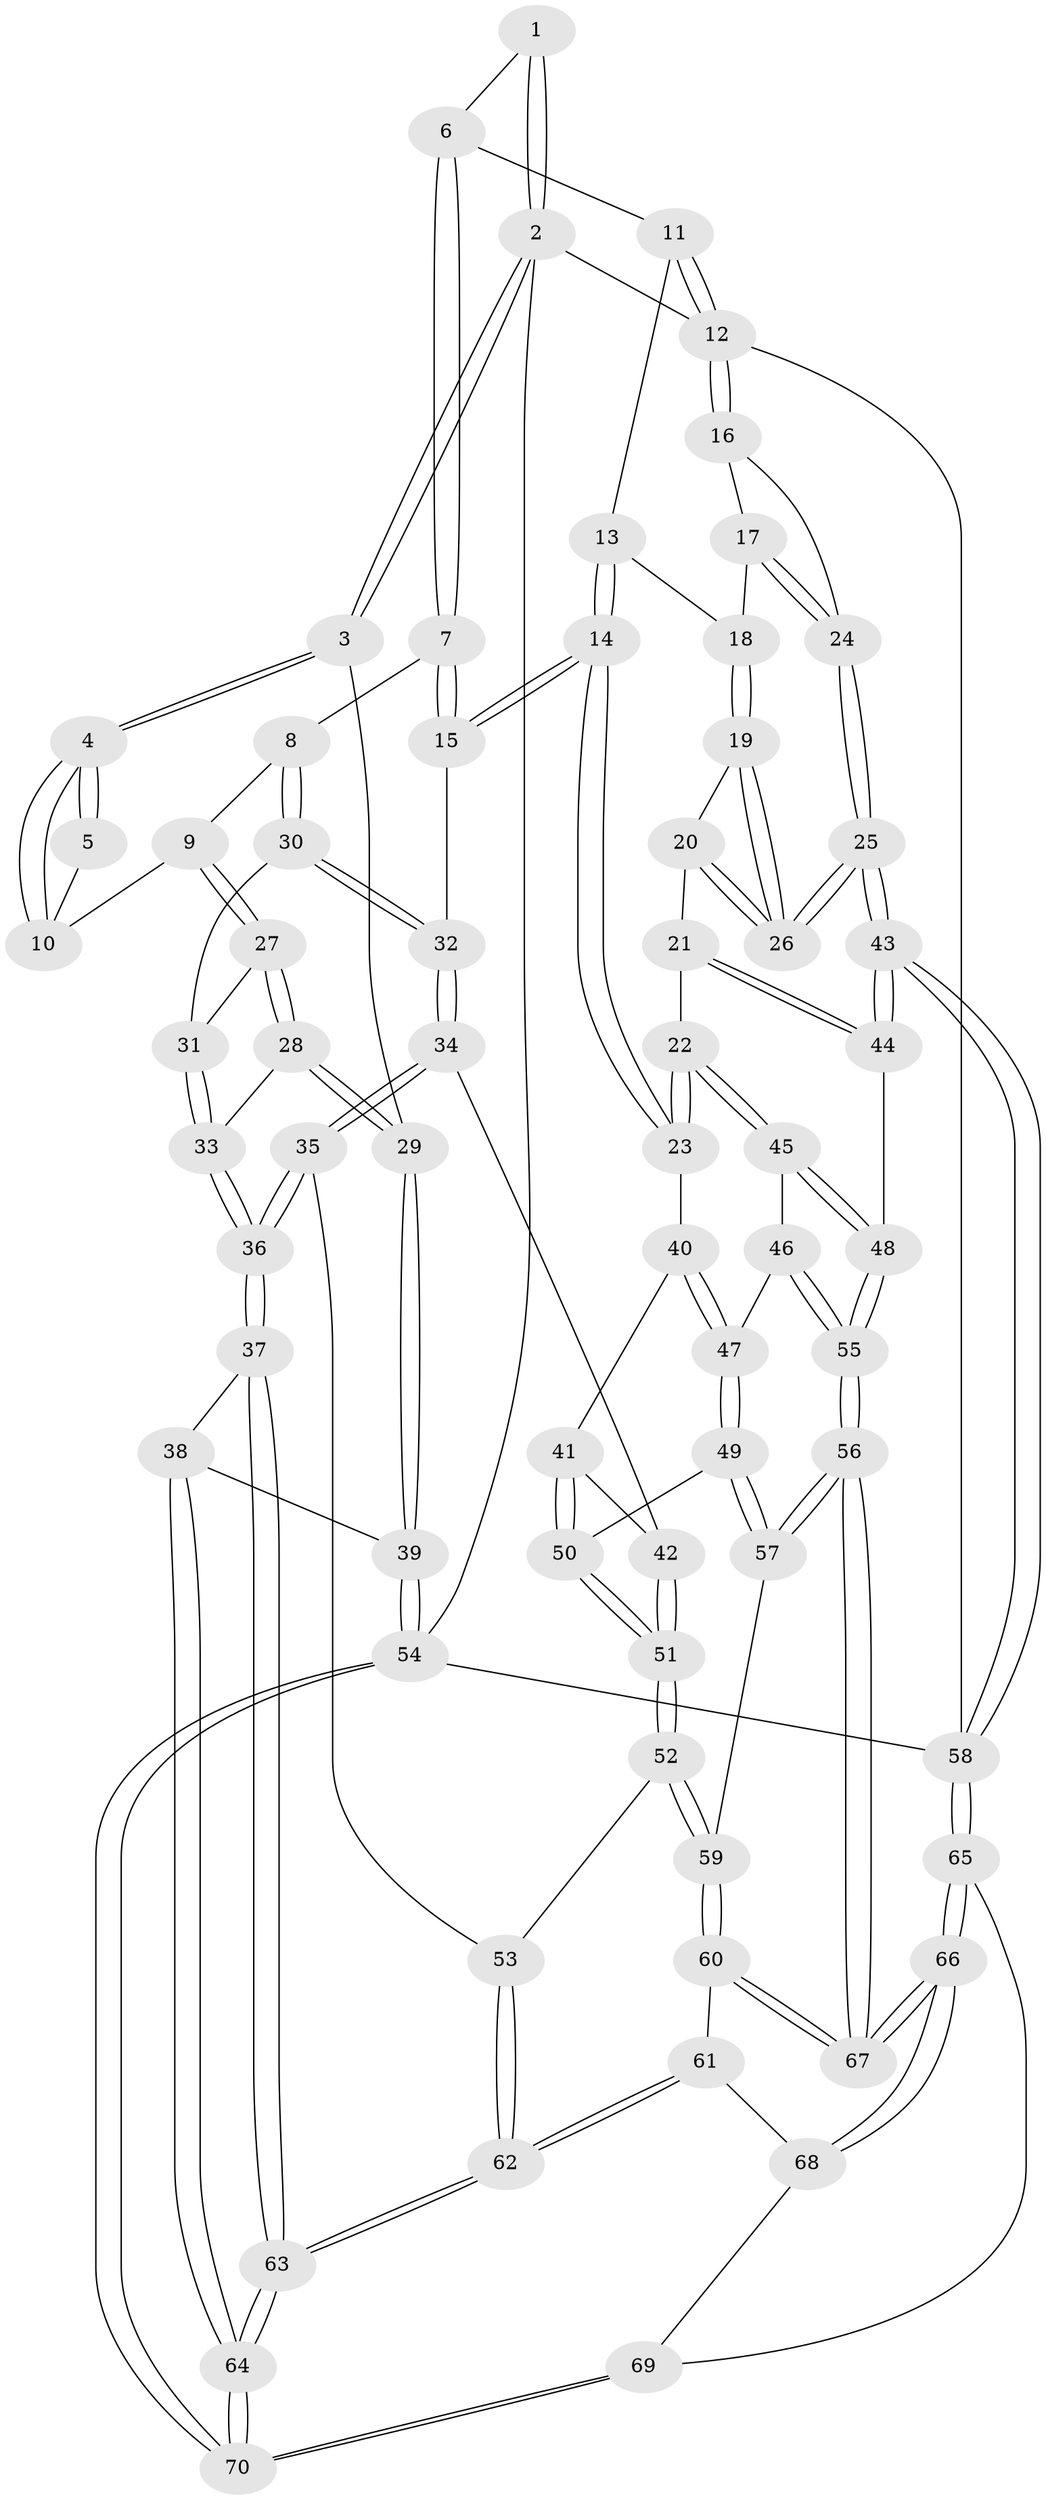 // Generated by graph-tools (version 1.1) at 2025/03/03/09/25 03:03:17]
// undirected, 70 vertices, 172 edges
graph export_dot {
graph [start="1"]
  node [color=gray90,style=filled];
  1 [pos="+0.24318835148156626+0"];
  2 [pos="+0+0"];
  3 [pos="+0+0.1898814107330195"];
  4 [pos="+0+0.17747200953186953"];
  5 [pos="+0.08992839214503372+0"];
  6 [pos="+0.2986705381715631+0"];
  7 [pos="+0.28448865105996135+0.11678610348822456"];
  8 [pos="+0.23533324982895223+0.14653422709350605"];
  9 [pos="+0.08139627837303641+0.17511625965372346"];
  10 [pos="+0.027478601752077385+0.16612910511299703"];
  11 [pos="+0.7236013238458039+0"];
  12 [pos="+1+0"];
  13 [pos="+0.7130264501003223+0.011038371701539755"];
  14 [pos="+0.5117432599226267+0.30071528399531944"];
  15 [pos="+0.4010101999445038+0.2501660188185857"];
  16 [pos="+1+0.16384941952956225"];
  17 [pos="+0.8488240655806571+0.13391973922386477"];
  18 [pos="+0.7540515321038552+0.0750836334187563"];
  19 [pos="+0.7730601798970772+0.15603380516049944"];
  20 [pos="+0.7825857203270931+0.3595100806935994"];
  21 [pos="+0.6908386845975724+0.3878244850976337"];
  22 [pos="+0.6562085389628756+0.3881473576373758"];
  23 [pos="+0.5157348196777601+0.30969210400517877"];
  24 [pos="+1+0.40072149317764594"];
  25 [pos="+1+0.418727270977848"];
  26 [pos="+1+0.41592997714494956"];
  27 [pos="+0.08848998985343752+0.29825405185594656"];
  28 [pos="+0+0.3002473180321132"];
  29 [pos="+0+0.2712040405517481"];
  30 [pos="+0.1648683018313988+0.32554965922452966"];
  31 [pos="+0.11974517881731328+0.3415854599411253"];
  32 [pos="+0.25344328863347115+0.39899561427889435"];
  33 [pos="+0.0972000609288993+0.3772903084536661"];
  34 [pos="+0.24334635999642582+0.47029561217497495"];
  35 [pos="+0.13320835451695898+0.5637526696962755"];
  36 [pos="+0.09366976015873621+0.5689462113965051"];
  37 [pos="+0.03245597841196872+0.6030122046972747"];
  38 [pos="+0.01803230394349171+0.6065162368833309"];
  39 [pos="+0+0.6184579693015233"];
  40 [pos="+0.4851421305572634+0.38701820097284123"];
  41 [pos="+0.46036102558787906+0.4178840211281812"];
  42 [pos="+0.3346544299844785+0.4915784708582669"];
  43 [pos="+1+0.6087856019007466"];
  44 [pos="+0.8284073663112405+0.6468933247964326"];
  45 [pos="+0.6466381096288933+0.49296575894179057"];
  46 [pos="+0.5787302444791934+0.5871173201170262"];
  47 [pos="+0.5470970420325951+0.5840729611887666"];
  48 [pos="+0.7743298984988857+0.669815910044825"];
  49 [pos="+0.4988713557410241+0.6115924618791522"];
  50 [pos="+0.4328477990935784+0.5954767551037742"];
  51 [pos="+0.3795674823779402+0.6147199868225192"];
  52 [pos="+0.3761017073212288+0.619241468860533"];
  53 [pos="+0.2588785010874463+0.639449259794139"];
  54 [pos="+0+1"];
  55 [pos="+0.7044969525024216+0.723841645299959"];
  56 [pos="+0.6808575832981356+0.768315221958203"];
  57 [pos="+0.5098718365981425+0.7151862973250931"];
  58 [pos="+1+1"];
  59 [pos="+0.4112174125869355+0.7700249024603263"];
  60 [pos="+0.40901156424088103+0.7748038762328301"];
  61 [pos="+0.3984252046149144+0.7880700032585279"];
  62 [pos="+0.2829657970256662+0.7966976609910227"];
  63 [pos="+0.23619981392650738+0.834552273618366"];
  64 [pos="+0.15975151975535493+1"];
  65 [pos="+0.692237627775372+1"];
  66 [pos="+0.6913373345754048+1"];
  67 [pos="+0.6729514456809682+0.8706717543871316"];
  68 [pos="+0.4012592917807402+0.796885072727191"];
  69 [pos="+0.34174998226022496+1"];
  70 [pos="+0.1265567461649987+1"];
  1 -- 2;
  1 -- 2;
  1 -- 6;
  2 -- 3;
  2 -- 3;
  2 -- 12;
  2 -- 54;
  3 -- 4;
  3 -- 4;
  3 -- 29;
  4 -- 5;
  4 -- 5;
  4 -- 10;
  4 -- 10;
  5 -- 10;
  6 -- 7;
  6 -- 7;
  6 -- 11;
  7 -- 8;
  7 -- 15;
  7 -- 15;
  8 -- 9;
  8 -- 30;
  8 -- 30;
  9 -- 10;
  9 -- 27;
  9 -- 27;
  11 -- 12;
  11 -- 12;
  11 -- 13;
  12 -- 16;
  12 -- 16;
  12 -- 58;
  13 -- 14;
  13 -- 14;
  13 -- 18;
  14 -- 15;
  14 -- 15;
  14 -- 23;
  14 -- 23;
  15 -- 32;
  16 -- 17;
  16 -- 24;
  17 -- 18;
  17 -- 24;
  17 -- 24;
  18 -- 19;
  18 -- 19;
  19 -- 20;
  19 -- 26;
  19 -- 26;
  20 -- 21;
  20 -- 26;
  20 -- 26;
  21 -- 22;
  21 -- 44;
  21 -- 44;
  22 -- 23;
  22 -- 23;
  22 -- 45;
  22 -- 45;
  23 -- 40;
  24 -- 25;
  24 -- 25;
  25 -- 26;
  25 -- 26;
  25 -- 43;
  25 -- 43;
  27 -- 28;
  27 -- 28;
  27 -- 31;
  28 -- 29;
  28 -- 29;
  28 -- 33;
  29 -- 39;
  29 -- 39;
  30 -- 31;
  30 -- 32;
  30 -- 32;
  31 -- 33;
  31 -- 33;
  32 -- 34;
  32 -- 34;
  33 -- 36;
  33 -- 36;
  34 -- 35;
  34 -- 35;
  34 -- 42;
  35 -- 36;
  35 -- 36;
  35 -- 53;
  36 -- 37;
  36 -- 37;
  37 -- 38;
  37 -- 63;
  37 -- 63;
  38 -- 39;
  38 -- 64;
  38 -- 64;
  39 -- 54;
  39 -- 54;
  40 -- 41;
  40 -- 47;
  40 -- 47;
  41 -- 42;
  41 -- 50;
  41 -- 50;
  42 -- 51;
  42 -- 51;
  43 -- 44;
  43 -- 44;
  43 -- 58;
  43 -- 58;
  44 -- 48;
  45 -- 46;
  45 -- 48;
  45 -- 48;
  46 -- 47;
  46 -- 55;
  46 -- 55;
  47 -- 49;
  47 -- 49;
  48 -- 55;
  48 -- 55;
  49 -- 50;
  49 -- 57;
  49 -- 57;
  50 -- 51;
  50 -- 51;
  51 -- 52;
  51 -- 52;
  52 -- 53;
  52 -- 59;
  52 -- 59;
  53 -- 62;
  53 -- 62;
  54 -- 70;
  54 -- 70;
  54 -- 58;
  55 -- 56;
  55 -- 56;
  56 -- 57;
  56 -- 57;
  56 -- 67;
  56 -- 67;
  57 -- 59;
  58 -- 65;
  58 -- 65;
  59 -- 60;
  59 -- 60;
  60 -- 61;
  60 -- 67;
  60 -- 67;
  61 -- 62;
  61 -- 62;
  61 -- 68;
  62 -- 63;
  62 -- 63;
  63 -- 64;
  63 -- 64;
  64 -- 70;
  64 -- 70;
  65 -- 66;
  65 -- 66;
  65 -- 69;
  66 -- 67;
  66 -- 67;
  66 -- 68;
  66 -- 68;
  68 -- 69;
  69 -- 70;
  69 -- 70;
}
